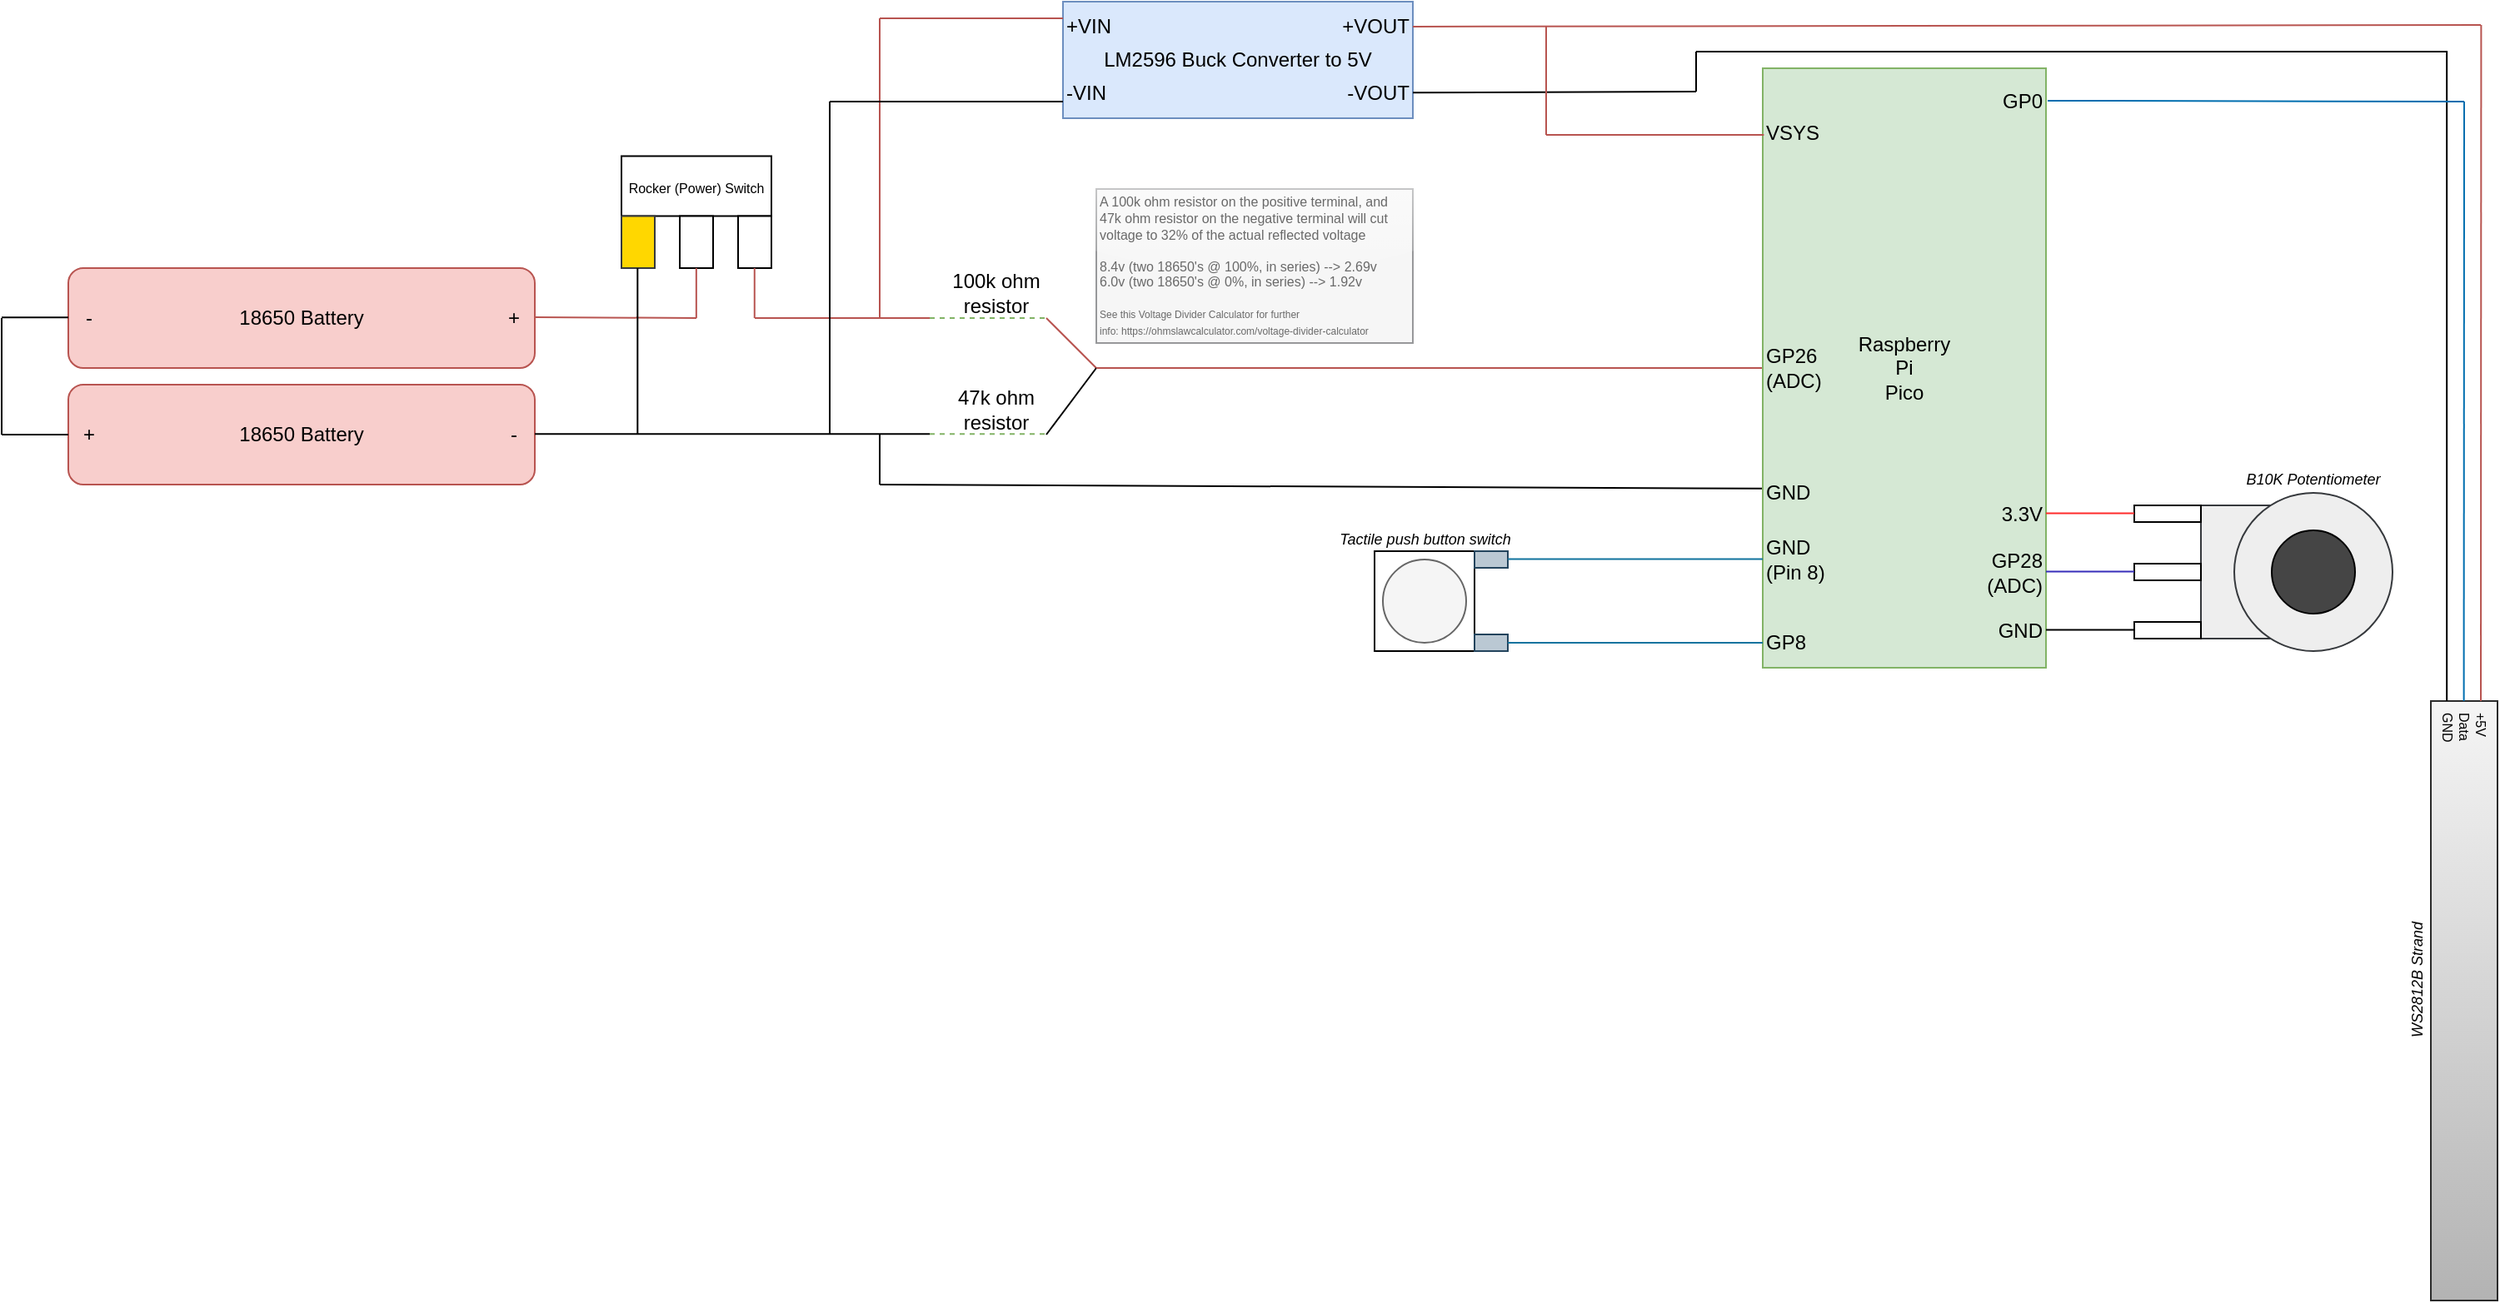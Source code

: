 <mxfile version="24.6.4" type="device">
  <diagram name="Page-1" id="AIk0Q2GmdtSzgIbApq3y">
    <mxGraphModel dx="961" dy="578" grid="1" gridSize="10" guides="1" tooltips="1" connect="1" arrows="1" fold="1" page="1" pageScale="1" pageWidth="850" pageHeight="1100" math="0" shadow="0">
      <root>
        <mxCell id="0" />
        <mxCell id="1" parent="0" />
        <mxCell id="WOSnY5D1xwaBjITCGNbo-13" value="" style="rounded=0;whiteSpace=wrap;html=1;fillColor=#eeeeee;strokeColor=#36393d;" parent="1" vertex="1">
          <mxGeometry x="1333" y="342.5" width="60" height="80" as="geometry" />
        </mxCell>
        <mxCell id="5yJc1-C0Uq-N8i1GRbMO-1" value="18650 Battery" style="rounded=1;whiteSpace=wrap;html=1;fillColor=#f8cecc;strokeColor=#b85450;" parent="1" vertex="1">
          <mxGeometry x="53" y="200" width="280" height="60" as="geometry" />
        </mxCell>
        <mxCell id="5yJc1-C0Uq-N8i1GRbMO-2" value="+" style="text;html=1;align=center;verticalAlign=middle;whiteSpace=wrap;rounded=0;" parent="1" vertex="1">
          <mxGeometry x="308" y="215" width="25" height="30" as="geometry" />
        </mxCell>
        <mxCell id="5yJc1-C0Uq-N8i1GRbMO-3" value="-" style="text;html=1;align=center;verticalAlign=middle;whiteSpace=wrap;rounded=0;" parent="1" vertex="1">
          <mxGeometry x="53" y="215" width="25" height="30" as="geometry" />
        </mxCell>
        <mxCell id="5yJc1-C0Uq-N8i1GRbMO-5" value="18650 Battery" style="rounded=1;whiteSpace=wrap;html=1;fillColor=#f8cecc;strokeColor=#b85450;" parent="1" vertex="1">
          <mxGeometry x="53" y="270" width="280" height="60" as="geometry" />
        </mxCell>
        <mxCell id="5yJc1-C0Uq-N8i1GRbMO-6" value="-" style="text;html=1;align=center;verticalAlign=middle;whiteSpace=wrap;rounded=0;" parent="1" vertex="1">
          <mxGeometry x="308" y="285" width="25" height="30" as="geometry" />
        </mxCell>
        <mxCell id="5yJc1-C0Uq-N8i1GRbMO-7" value="+" style="text;html=1;align=center;verticalAlign=middle;whiteSpace=wrap;rounded=0;" parent="1" vertex="1">
          <mxGeometry x="53" y="285" width="25" height="30" as="geometry" />
        </mxCell>
        <mxCell id="5yJc1-C0Uq-N8i1GRbMO-8" value="" style="endArrow=none;html=1;rounded=0;" parent="1" edge="1">
          <mxGeometry width="50" height="50" relative="1" as="geometry">
            <mxPoint x="53" y="300" as="sourcePoint" />
            <mxPoint x="13" y="300" as="targetPoint" />
          </mxGeometry>
        </mxCell>
        <mxCell id="5yJc1-C0Uq-N8i1GRbMO-9" value="" style="endArrow=none;html=1;rounded=0;" parent="1" edge="1">
          <mxGeometry width="50" height="50" relative="1" as="geometry">
            <mxPoint x="13" y="230" as="sourcePoint" />
            <mxPoint x="13" y="300" as="targetPoint" />
          </mxGeometry>
        </mxCell>
        <mxCell id="5yJc1-C0Uq-N8i1GRbMO-10" value="" style="endArrow=none;html=1;rounded=0;" parent="1" edge="1">
          <mxGeometry width="50" height="50" relative="1" as="geometry">
            <mxPoint x="53" y="229.66" as="sourcePoint" />
            <mxPoint x="13" y="229.66" as="targetPoint" />
          </mxGeometry>
        </mxCell>
        <mxCell id="5yJc1-C0Uq-N8i1GRbMO-11" value="" style="endArrow=none;html=1;rounded=0;fillColor=#f8cecc;strokeColor=#b85450;" parent="1" edge="1">
          <mxGeometry width="50" height="50" relative="1" as="geometry">
            <mxPoint x="465" y="230" as="sourcePoint" />
            <mxPoint x="570" y="230" as="targetPoint" />
          </mxGeometry>
        </mxCell>
        <mxCell id="5yJc1-C0Uq-N8i1GRbMO-12" value="" style="endArrow=none;html=1;rounded=0;exitX=1;exitY=0.5;exitDx=0;exitDy=0;" parent="1" edge="1">
          <mxGeometry width="50" height="50" relative="1" as="geometry">
            <mxPoint x="333" y="299.66" as="sourcePoint" />
            <mxPoint x="570" y="299.66" as="targetPoint" />
          </mxGeometry>
        </mxCell>
        <mxCell id="5yJc1-C0Uq-N8i1GRbMO-13" value="" style="endArrow=none;dashed=1;html=1;rounded=0;fillColor=#d5e8d4;strokeColor=#82b366;" parent="1" edge="1">
          <mxGeometry width="50" height="50" relative="1" as="geometry">
            <mxPoint x="570" y="230" as="sourcePoint" />
            <mxPoint x="640" y="230" as="targetPoint" />
          </mxGeometry>
        </mxCell>
        <mxCell id="5yJc1-C0Uq-N8i1GRbMO-14" value="" style="endArrow=none;dashed=1;html=1;rounded=0;fillColor=#d5e8d4;strokeColor=#82b366;" parent="1" edge="1">
          <mxGeometry width="50" height="50" relative="1" as="geometry">
            <mxPoint x="570" y="299.66" as="sourcePoint" />
            <mxPoint x="640" y="299.66" as="targetPoint" />
          </mxGeometry>
        </mxCell>
        <mxCell id="5yJc1-C0Uq-N8i1GRbMO-15" value="100k ohm resistor" style="text;html=1;align=center;verticalAlign=middle;whiteSpace=wrap;rounded=0;" parent="1" vertex="1">
          <mxGeometry x="580" y="200" width="60" height="30" as="geometry" />
        </mxCell>
        <mxCell id="5yJc1-C0Uq-N8i1GRbMO-16" value="47k ohm resistor" style="text;html=1;align=center;verticalAlign=middle;whiteSpace=wrap;rounded=0;" parent="1" vertex="1">
          <mxGeometry x="580" y="270" width="60" height="30" as="geometry" />
        </mxCell>
        <mxCell id="5yJc1-C0Uq-N8i1GRbMO-17" value="" style="endArrow=none;html=1;rounded=0;" parent="1" edge="1">
          <mxGeometry width="50" height="50" relative="1" as="geometry">
            <mxPoint x="540" y="330" as="sourcePoint" />
            <mxPoint x="540" y="300" as="targetPoint" />
          </mxGeometry>
        </mxCell>
        <mxCell id="5yJc1-C0Uq-N8i1GRbMO-18" value="" style="endArrow=none;html=1;rounded=0;entryX=1;entryY=1;entryDx=0;entryDy=0;fillColor=#f8cecc;strokeColor=#b85450;" parent="1" target="5yJc1-C0Uq-N8i1GRbMO-15" edge="1">
          <mxGeometry width="50" height="50" relative="1" as="geometry">
            <mxPoint x="670" y="260" as="sourcePoint" />
            <mxPoint x="610" y="310" as="targetPoint" />
          </mxGeometry>
        </mxCell>
        <mxCell id="5yJc1-C0Uq-N8i1GRbMO-19" value="" style="endArrow=none;html=1;rounded=0;exitX=1;exitY=0.5;exitDx=0;exitDy=0;" parent="1" edge="1">
          <mxGeometry width="50" height="50" relative="1" as="geometry">
            <mxPoint x="640" y="300.0" as="sourcePoint" />
            <mxPoint x="670" y="260" as="targetPoint" />
          </mxGeometry>
        </mxCell>
        <mxCell id="5yJc1-C0Uq-N8i1GRbMO-20" value="" style="endArrow=none;html=1;rounded=0;fillColor=#f8cecc;strokeColor=#b85450;entryX=0;entryY=0.5;entryDx=0;entryDy=0;" parent="1" target="5yJc1-C0Uq-N8i1GRbMO-24" edge="1">
          <mxGeometry width="50" height="50" relative="1" as="geometry">
            <mxPoint x="670" y="260" as="sourcePoint" />
            <mxPoint x="750" y="260" as="targetPoint" />
          </mxGeometry>
        </mxCell>
        <mxCell id="5yJc1-C0Uq-N8i1GRbMO-21" value="" style="endArrow=none;html=1;rounded=0;exitX=0.001;exitY=0.84;exitDx=0;exitDy=0;exitPerimeter=0;" parent="1" edge="1">
          <mxGeometry width="50" height="50" relative="1" as="geometry">
            <mxPoint x="1070.17" y="332.4" as="sourcePoint" />
            <mxPoint x="540" y="330" as="targetPoint" />
          </mxGeometry>
        </mxCell>
        <mxCell id="5yJc1-C0Uq-N8i1GRbMO-24" value="Raspberry&lt;div&gt;Pi&lt;/div&gt;&lt;div&gt;Pico&lt;/div&gt;" style="rounded=0;whiteSpace=wrap;html=1;fillColor=#d5e8d4;strokeColor=#82b366;" parent="1" vertex="1">
          <mxGeometry x="1070" y="80" width="170" height="360" as="geometry" />
        </mxCell>
        <mxCell id="5yJc1-C0Uq-N8i1GRbMO-25" value="GND" style="text;html=1;align=left;verticalAlign=middle;whiteSpace=wrap;rounded=0;" parent="1" vertex="1">
          <mxGeometry x="1070" y="320" width="60" height="30" as="geometry" />
        </mxCell>
        <mxCell id="5yJc1-C0Uq-N8i1GRbMO-26" value="GP26 (ADC)" style="text;html=1;align=left;verticalAlign=middle;whiteSpace=wrap;rounded=0;" parent="1" vertex="1">
          <mxGeometry x="1070" y="245" width="60" height="30" as="geometry" />
        </mxCell>
        <mxCell id="5yJc1-C0Uq-N8i1GRbMO-27" value="" style="endArrow=none;html=1;rounded=0;" parent="1" edge="1">
          <mxGeometry width="50" height="50" relative="1" as="geometry">
            <mxPoint x="510" y="300" as="sourcePoint" />
            <mxPoint x="510" y="100" as="targetPoint" />
          </mxGeometry>
        </mxCell>
        <mxCell id="5yJc1-C0Uq-N8i1GRbMO-28" value="" style="endArrow=none;html=1;rounded=0;exitX=1;exitY=0.5;exitDx=0;exitDy=0;fillColor=#f8cecc;strokeColor=#b85450;" parent="1" edge="1">
          <mxGeometry width="50" height="50" relative="1" as="geometry">
            <mxPoint x="540" y="230" as="sourcePoint" />
            <mxPoint x="540" y="50" as="targetPoint" />
          </mxGeometry>
        </mxCell>
        <mxCell id="5yJc1-C0Uq-N8i1GRbMO-29" value="LM2596 Buck Converter to 5V" style="rounded=0;whiteSpace=wrap;html=1;fillColor=#dae8fc;strokeColor=#6c8ebf;" parent="1" vertex="1">
          <mxGeometry x="650" y="40" width="210" height="70" as="geometry" />
        </mxCell>
        <mxCell id="5yJc1-C0Uq-N8i1GRbMO-30" value="" style="endArrow=none;html=1;rounded=0;" parent="1" edge="1">
          <mxGeometry width="50" height="50" relative="1" as="geometry">
            <mxPoint x="510" y="100" as="sourcePoint" />
            <mxPoint x="650" y="100.0" as="targetPoint" />
          </mxGeometry>
        </mxCell>
        <mxCell id="5yJc1-C0Uq-N8i1GRbMO-31" value="" style="endArrow=none;html=1;rounded=0;fillColor=#f8cecc;strokeColor=#b85450;" parent="1" edge="1">
          <mxGeometry width="50" height="50" relative="1" as="geometry">
            <mxPoint x="540" y="50" as="sourcePoint" />
            <mxPoint x="650" y="50" as="targetPoint" />
          </mxGeometry>
        </mxCell>
        <mxCell id="5yJc1-C0Uq-N8i1GRbMO-32" value="+VIN" style="text;html=1;align=left;verticalAlign=middle;whiteSpace=wrap;rounded=0;" parent="1" vertex="1">
          <mxGeometry x="650" y="40" width="60" height="30" as="geometry" />
        </mxCell>
        <mxCell id="5yJc1-C0Uq-N8i1GRbMO-33" value="-VIN" style="text;html=1;align=left;verticalAlign=middle;whiteSpace=wrap;rounded=0;" parent="1" vertex="1">
          <mxGeometry x="650" y="80" width="60" height="30" as="geometry" />
        </mxCell>
        <mxCell id="5yJc1-C0Uq-N8i1GRbMO-34" value="+VOUT" style="text;html=1;align=right;verticalAlign=middle;whiteSpace=wrap;rounded=0;" parent="1" vertex="1">
          <mxGeometry x="800" y="40" width="60" height="30" as="geometry" />
        </mxCell>
        <mxCell id="5yJc1-C0Uq-N8i1GRbMO-35" value="-VOUT" style="text;html=1;align=right;verticalAlign=middle;whiteSpace=wrap;rounded=0;" parent="1" vertex="1">
          <mxGeometry x="800" y="80" width="60" height="30" as="geometry" />
        </mxCell>
        <mxCell id="5yJc1-C0Uq-N8i1GRbMO-37" value="" style="endArrow=none;html=1;rounded=0;exitX=1;exitY=0.5;exitDx=0;exitDy=0;fillColor=#f8cecc;strokeColor=#B85450;" parent="1" source="5yJc1-C0Uq-N8i1GRbMO-34" edge="1">
          <mxGeometry width="50" height="50" relative="1" as="geometry">
            <mxPoint x="1000" y="40" as="sourcePoint" />
            <mxPoint x="1501" y="54" as="targetPoint" />
          </mxGeometry>
        </mxCell>
        <mxCell id="5yJc1-C0Uq-N8i1GRbMO-38" value="" style="endArrow=none;html=1;rounded=0;exitX=1;exitY=0.5;exitDx=0;exitDy=0;fillColor=#f8cecc;strokeColor=#000000;" parent="1" edge="1">
          <mxGeometry width="50" height="50" relative="1" as="geometry">
            <mxPoint x="860" y="94.66" as="sourcePoint" />
            <mxPoint x="1030" y="94" as="targetPoint" />
          </mxGeometry>
        </mxCell>
        <mxCell id="5yJc1-C0Uq-N8i1GRbMO-39" value="" style="endArrow=none;html=1;rounded=0;exitX=1;exitY=0.5;exitDx=0;exitDy=0;fillColor=#f8cecc;strokeColor=#b85450;" parent="1" edge="1">
          <mxGeometry width="50" height="50" relative="1" as="geometry">
            <mxPoint x="940" y="55" as="sourcePoint" />
            <mxPoint x="940" y="120" as="targetPoint" />
          </mxGeometry>
        </mxCell>
        <mxCell id="5yJc1-C0Uq-N8i1GRbMO-40" value="" style="endArrow=none;html=1;rounded=0;fillColor=#f8cecc;strokeColor=#b85450;entryX=0.004;entryY=0.111;entryDx=0;entryDy=0;entryPerimeter=0;" parent="1" target="5yJc1-C0Uq-N8i1GRbMO-24" edge="1">
          <mxGeometry width="50" height="50" relative="1" as="geometry">
            <mxPoint x="940" y="120" as="sourcePoint" />
            <mxPoint x="990" y="165" as="targetPoint" />
          </mxGeometry>
        </mxCell>
        <mxCell id="5yJc1-C0Uq-N8i1GRbMO-41" value="VSYS" style="text;html=1;align=left;verticalAlign=middle;whiteSpace=wrap;rounded=0;" parent="1" vertex="1">
          <mxGeometry x="1070" y="104" width="60" height="30" as="geometry" />
        </mxCell>
        <mxCell id="5yJc1-C0Uq-N8i1GRbMO-42" value="" style="endArrow=none;html=1;rounded=0;fillColor=#f8cecc;strokeColor=#000000;" parent="1" edge="1">
          <mxGeometry width="50" height="50" relative="1" as="geometry">
            <mxPoint x="1030" y="94" as="sourcePoint" />
            <mxPoint x="1030" y="70" as="targetPoint" />
          </mxGeometry>
        </mxCell>
        <mxCell id="5yJc1-C0Uq-N8i1GRbMO-43" value="" style="endArrow=none;html=1;rounded=0;fillColor=#f8cecc;strokeColor=#000000;" parent="1" edge="1">
          <mxGeometry width="50" height="50" relative="1" as="geometry">
            <mxPoint x="1030" y="70" as="sourcePoint" />
            <mxPoint x="1481" y="70" as="targetPoint" />
          </mxGeometry>
        </mxCell>
        <mxCell id="5yJc1-C0Uq-N8i1GRbMO-44" value="" style="rounded=0;whiteSpace=wrap;html=1;fillColor=#f5f5f5;gradientColor=#b3b3b3;strokeColor=#2B2B2B;" parent="1" vertex="1">
          <mxGeometry x="1471" y="460" width="40" height="360" as="geometry" />
        </mxCell>
        <mxCell id="5yJc1-C0Uq-N8i1GRbMO-47" value="+5V" style="text;html=1;align=left;verticalAlign=middle;whiteSpace=wrap;rounded=0;fontSize=8;rotation=90;" parent="1" vertex="1">
          <mxGeometry x="1471" y="490" width="60" height="10" as="geometry" />
        </mxCell>
        <mxCell id="5yJc1-C0Uq-N8i1GRbMO-48" value="GND" style="text;html=1;align=left;verticalAlign=middle;whiteSpace=wrap;rounded=0;fontSize=8;rotation=90;" parent="1" vertex="1">
          <mxGeometry x="1451" y="490" width="60" height="10" as="geometry" />
        </mxCell>
        <mxCell id="5yJc1-C0Uq-N8i1GRbMO-49" value="Data" style="text;html=1;align=left;verticalAlign=middle;whiteSpace=wrap;rounded=0;fontSize=8;rotation=90;" parent="1" vertex="1">
          <mxGeometry x="1461" y="490" width="60" height="10" as="geometry" />
        </mxCell>
        <mxCell id="5yJc1-C0Uq-N8i1GRbMO-87" value="" style="endArrow=none;html=1;rounded=0;fillColor=#f8cecc;strokeColor=#B85450;" parent="1" edge="1">
          <mxGeometry width="50" height="50" relative="1" as="geometry">
            <mxPoint x="1501.0" y="460" as="sourcePoint" />
            <mxPoint x="1501.2" y="54" as="targetPoint" />
          </mxGeometry>
        </mxCell>
        <mxCell id="5yJc1-C0Uq-N8i1GRbMO-94" value="" style="endArrow=none;html=1;rounded=0;fillColor=#f8cecc;strokeColor=#000000;" parent="1" edge="1">
          <mxGeometry width="50" height="50" relative="1" as="geometry">
            <mxPoint x="1480.58" y="460" as="sourcePoint" />
            <mxPoint x="1480.58" y="70" as="targetPoint" />
          </mxGeometry>
        </mxCell>
        <mxCell id="5yJc1-C0Uq-N8i1GRbMO-96" value="" style="endArrow=none;html=1;rounded=0;fillColor=#1ba1e2;strokeColor=#006EAF;" parent="1" edge="1">
          <mxGeometry width="50" height="50" relative="1" as="geometry">
            <mxPoint x="1490.8" y="460" as="sourcePoint" />
            <mxPoint x="1491" y="100" as="targetPoint" />
          </mxGeometry>
        </mxCell>
        <mxCell id="5yJc1-C0Uq-N8i1GRbMO-97" value="" style="endArrow=none;html=1;rounded=0;fillColor=#1ba1e2;strokeColor=#006EAF;exitX=1.006;exitY=0.054;exitDx=0;exitDy=0;exitPerimeter=0;" parent="1" source="5yJc1-C0Uq-N8i1GRbMO-24" edge="1">
          <mxGeometry width="50" height="50" relative="1" as="geometry">
            <mxPoint x="1310" y="100" as="sourcePoint" />
            <mxPoint x="1491" y="100" as="targetPoint" />
          </mxGeometry>
        </mxCell>
        <mxCell id="5yJc1-C0Uq-N8i1GRbMO-98" value="GP0" style="text;html=1;align=right;verticalAlign=middle;whiteSpace=wrap;rounded=0;" parent="1" vertex="1">
          <mxGeometry x="1180" y="85" width="60" height="30" as="geometry" />
        </mxCell>
        <mxCell id="5yJc1-C0Uq-N8i1GRbMO-126" value="A 100k ohm resistor on the positive terminal, and 47k ohm resistor on the negative terminal will cut voltage to 32% of the actual reflected voltage&lt;div style=&quot;font-size: 8px;&quot;&gt;&lt;br style=&quot;font-size: 8px;&quot;&gt;&lt;/div&gt;&lt;div style=&quot;font-size: 8px;&quot;&gt;8.4v (two 18650&#39;s @ 100%, in series) --&amp;gt; 2.69v&lt;/div&gt;&lt;div style=&quot;font-size: 8px;&quot;&gt;6.0v (two 18650&#39;s @ 0%, in series) --&amp;gt; 1.92v&lt;/div&gt;&lt;div style=&quot;font-size: 8px;&quot;&gt;&lt;br&gt;&lt;/div&gt;&lt;div style=&quot;&quot;&gt;&lt;font style=&quot;font-size: 6px;&quot;&gt;See this Voltage Divider Calculator for further info:&amp;nbsp;https://ohmslawcalculator.com/voltage-divider-calculator&lt;/font&gt;&lt;/div&gt;" style="text;html=1;align=left;verticalAlign=middle;whiteSpace=wrap;rounded=0;fontSize=8;fillColor=#eeeeee;strokeColor=#36393d;opacity=50;glass=1;fontColor=#696969;" parent="1" vertex="1">
          <mxGeometry x="670" y="152.5" width="190" height="92.5" as="geometry" />
        </mxCell>
        <mxCell id="WOSnY5D1xwaBjITCGNbo-1" value="" style="rounded=0;whiteSpace=wrap;html=1;" parent="1" vertex="1">
          <mxGeometry x="837" y="370" width="60" height="60" as="geometry" />
        </mxCell>
        <mxCell id="WOSnY5D1xwaBjITCGNbo-2" value="" style="ellipse;whiteSpace=wrap;html=1;aspect=fixed;fillColor=#f5f5f5;fontColor=#333333;strokeColor=#666666;" parent="1" vertex="1">
          <mxGeometry x="842" y="375" width="50" height="50" as="geometry" />
        </mxCell>
        <mxCell id="WOSnY5D1xwaBjITCGNbo-4" value="" style="rounded=0;whiteSpace=wrap;html=1;fillColor=#bac8d3;strokeColor=#23445d;" parent="1" vertex="1">
          <mxGeometry x="897" y="370" width="20" height="10" as="geometry" />
        </mxCell>
        <mxCell id="WOSnY5D1xwaBjITCGNbo-5" value="" style="rounded=0;whiteSpace=wrap;html=1;fillColor=#bac8d3;strokeColor=#23445d;" parent="1" vertex="1">
          <mxGeometry x="897" y="420" width="20" height="10" as="geometry" />
        </mxCell>
        <mxCell id="WOSnY5D1xwaBjITCGNbo-6" value="" style="endArrow=none;html=1;rounded=0;exitX=1;exitY=0.5;exitDx=0;exitDy=0;fillColor=#b1ddf0;strokeColor=#10739e;" parent="1" edge="1">
          <mxGeometry width="50" height="50" relative="1" as="geometry">
            <mxPoint x="917" y="374.71" as="sourcePoint" />
            <mxPoint x="1070" y="374.71" as="targetPoint" />
          </mxGeometry>
        </mxCell>
        <mxCell id="WOSnY5D1xwaBjITCGNbo-7" value="GND (Pin 8)" style="text;html=1;align=left;verticalAlign=middle;whiteSpace=wrap;rounded=0;" parent="1" vertex="1">
          <mxGeometry x="1070" y="360" width="50" height="30" as="geometry" />
        </mxCell>
        <mxCell id="WOSnY5D1xwaBjITCGNbo-10" value="GP8" style="text;html=1;align=left;verticalAlign=middle;whiteSpace=wrap;rounded=0;" parent="1" vertex="1">
          <mxGeometry x="1070" y="410" width="60" height="30" as="geometry" />
        </mxCell>
        <mxCell id="WOSnY5D1xwaBjITCGNbo-11" value="" style="ellipse;whiteSpace=wrap;html=1;aspect=fixed;fillColor=#eeeeee;strokeColor=#36393d;" parent="1" vertex="1">
          <mxGeometry x="1353" y="335" width="95" height="95" as="geometry" />
        </mxCell>
        <mxCell id="WOSnY5D1xwaBjITCGNbo-12" value="" style="ellipse;whiteSpace=wrap;html=1;aspect=fixed;fillColor=#454545;" parent="1" vertex="1">
          <mxGeometry x="1375.5" y="357.5" width="50" height="50" as="geometry" />
        </mxCell>
        <mxCell id="WOSnY5D1xwaBjITCGNbo-14" value="" style="rounded=0;whiteSpace=wrap;html=1;" parent="1" vertex="1">
          <mxGeometry x="1293" y="342.5" width="40" height="10" as="geometry" />
        </mxCell>
        <mxCell id="WOSnY5D1xwaBjITCGNbo-15" value="" style="rounded=0;whiteSpace=wrap;html=1;" parent="1" vertex="1">
          <mxGeometry x="1293" y="412.5" width="40" height="10" as="geometry" />
        </mxCell>
        <mxCell id="WOSnY5D1xwaBjITCGNbo-16" value="" style="rounded=0;whiteSpace=wrap;html=1;" parent="1" vertex="1">
          <mxGeometry x="1293" y="377.5" width="40" height="10" as="geometry" />
        </mxCell>
        <mxCell id="WOSnY5D1xwaBjITCGNbo-17" value="" style="endArrow=none;html=1;rounded=0;strokeColor=#FF2B2B;" parent="1" edge="1">
          <mxGeometry width="50" height="50" relative="1" as="geometry">
            <mxPoint x="1240" y="347.3" as="sourcePoint" />
            <mxPoint x="1293" y="347.3" as="targetPoint" />
          </mxGeometry>
        </mxCell>
        <mxCell id="WOSnY5D1xwaBjITCGNbo-18" value="" style="endArrow=none;html=1;rounded=0;fillColor=#cce5ff;strokeColor=#372EBA;" parent="1" edge="1">
          <mxGeometry width="50" height="50" relative="1" as="geometry">
            <mxPoint x="1240" y="382.3" as="sourcePoint" />
            <mxPoint x="1293" y="382.3" as="targetPoint" />
          </mxGeometry>
        </mxCell>
        <mxCell id="WOSnY5D1xwaBjITCGNbo-19" value="" style="endArrow=none;html=1;rounded=0;" parent="1" edge="1">
          <mxGeometry width="50" height="50" relative="1" as="geometry">
            <mxPoint x="1240" y="417.3" as="sourcePoint" />
            <mxPoint x="1293" y="417.3" as="targetPoint" />
          </mxGeometry>
        </mxCell>
        <mxCell id="WOSnY5D1xwaBjITCGNbo-20" value="3.3V" style="text;html=1;align=right;verticalAlign=middle;whiteSpace=wrap;rounded=0;" parent="1" vertex="1">
          <mxGeometry x="1180" y="332.5" width="60" height="30" as="geometry" />
        </mxCell>
        <mxCell id="WOSnY5D1xwaBjITCGNbo-21" value="GP28 (ADC)" style="text;html=1;align=right;verticalAlign=middle;whiteSpace=wrap;rounded=0;" parent="1" vertex="1">
          <mxGeometry x="1180" y="367.5" width="60" height="30" as="geometry" />
        </mxCell>
        <mxCell id="WOSnY5D1xwaBjITCGNbo-22" value="GND" style="text;html=1;align=right;verticalAlign=middle;whiteSpace=wrap;rounded=0;" parent="1" vertex="1">
          <mxGeometry x="1180" y="402.5" width="60" height="30" as="geometry" />
        </mxCell>
        <mxCell id="WOSnY5D1xwaBjITCGNbo-23" value="B10K Potentiometer" style="text;html=1;align=center;verticalAlign=middle;whiteSpace=wrap;rounded=0;fontSize=9;fontStyle=2" parent="1" vertex="1">
          <mxGeometry x="1334.25" y="319" width="132.5" height="15" as="geometry" />
        </mxCell>
        <mxCell id="WOSnY5D1xwaBjITCGNbo-24" value="WS2812B Strand" style="text;html=1;align=center;verticalAlign=middle;whiteSpace=wrap;rounded=0;fontSize=9;fontStyle=2;rotation=-90;" parent="1" vertex="1">
          <mxGeometry x="1396" y="620" width="132.5" height="15" as="geometry" />
        </mxCell>
        <mxCell id="WOSnY5D1xwaBjITCGNbo-25" value="Tactile push button switch" style="text;html=1;align=center;verticalAlign=middle;whiteSpace=wrap;rounded=0;fontSize=9;fontStyle=2" parent="1" vertex="1">
          <mxGeometry x="800.75" y="355" width="132.5" height="15" as="geometry" />
        </mxCell>
        <mxCell id="WOSnY5D1xwaBjITCGNbo-26" value="&lt;font style=&quot;font-size: 8px;&quot;&gt;Rocker (Power) Switch&lt;/font&gt;" style="rounded=0;whiteSpace=wrap;html=1;" parent="1" vertex="1">
          <mxGeometry x="385" y="132.75" width="90" height="36" as="geometry" />
        </mxCell>
        <mxCell id="WOSnY5D1xwaBjITCGNbo-27" value="" style="rounded=0;whiteSpace=wrap;html=1;fillColor=#FFD700;strokeColor=#36393d;" parent="1" vertex="1">
          <mxGeometry x="385" y="168.75" width="20" height="31.25" as="geometry" />
        </mxCell>
        <mxCell id="WOSnY5D1xwaBjITCGNbo-28" value="" style="rounded=0;whiteSpace=wrap;html=1;" parent="1" vertex="1">
          <mxGeometry x="455" y="168.75" width="20" height="31.25" as="geometry" />
        </mxCell>
        <mxCell id="WOSnY5D1xwaBjITCGNbo-29" value="" style="rounded=0;whiteSpace=wrap;html=1;" parent="1" vertex="1">
          <mxGeometry x="420" y="168.75" width="20" height="31.25" as="geometry" />
        </mxCell>
        <mxCell id="WOSnY5D1xwaBjITCGNbo-30" value="" style="endArrow=none;html=1;rounded=0;fillColor=#f8cecc;strokeColor=#b85450;" parent="1" edge="1">
          <mxGeometry width="50" height="50" relative="1" as="geometry">
            <mxPoint x="333" y="229.5" as="sourcePoint" />
            <mxPoint x="430" y="230" as="targetPoint" />
          </mxGeometry>
        </mxCell>
        <mxCell id="WOSnY5D1xwaBjITCGNbo-31" value="" style="endArrow=none;html=1;rounded=0;fillColor=#f8cecc;strokeColor=#b85450;" parent="1" edge="1">
          <mxGeometry width="50" height="50" relative="1" as="geometry">
            <mxPoint x="429.92" y="230" as="sourcePoint" />
            <mxPoint x="429.92" y="200" as="targetPoint" />
          </mxGeometry>
        </mxCell>
        <mxCell id="WOSnY5D1xwaBjITCGNbo-32" value="" style="endArrow=none;html=1;rounded=0;fillColor=#f8cecc;strokeColor=#b85450;" parent="1" edge="1">
          <mxGeometry width="50" height="50" relative="1" as="geometry">
            <mxPoint x="464.88" y="230" as="sourcePoint" />
            <mxPoint x="464.88" y="200" as="targetPoint" />
          </mxGeometry>
        </mxCell>
        <mxCell id="WOSnY5D1xwaBjITCGNbo-33" value="" style="endArrow=none;html=1;rounded=0;" parent="1" edge="1">
          <mxGeometry width="50" height="50" relative="1" as="geometry">
            <mxPoint x="394.66" y="300" as="sourcePoint" />
            <mxPoint x="394.66" y="200" as="targetPoint" />
          </mxGeometry>
        </mxCell>
        <mxCell id="WOSnY5D1xwaBjITCGNbo-34" value="" style="endArrow=none;html=1;rounded=0;exitX=1;exitY=0.5;exitDx=0;exitDy=0;fillColor=#b1ddf0;strokeColor=#10739e;" parent="1" edge="1">
          <mxGeometry width="50" height="50" relative="1" as="geometry">
            <mxPoint x="917" y="425" as="sourcePoint" />
            <mxPoint x="1070" y="425" as="targetPoint" />
          </mxGeometry>
        </mxCell>
      </root>
    </mxGraphModel>
  </diagram>
</mxfile>
